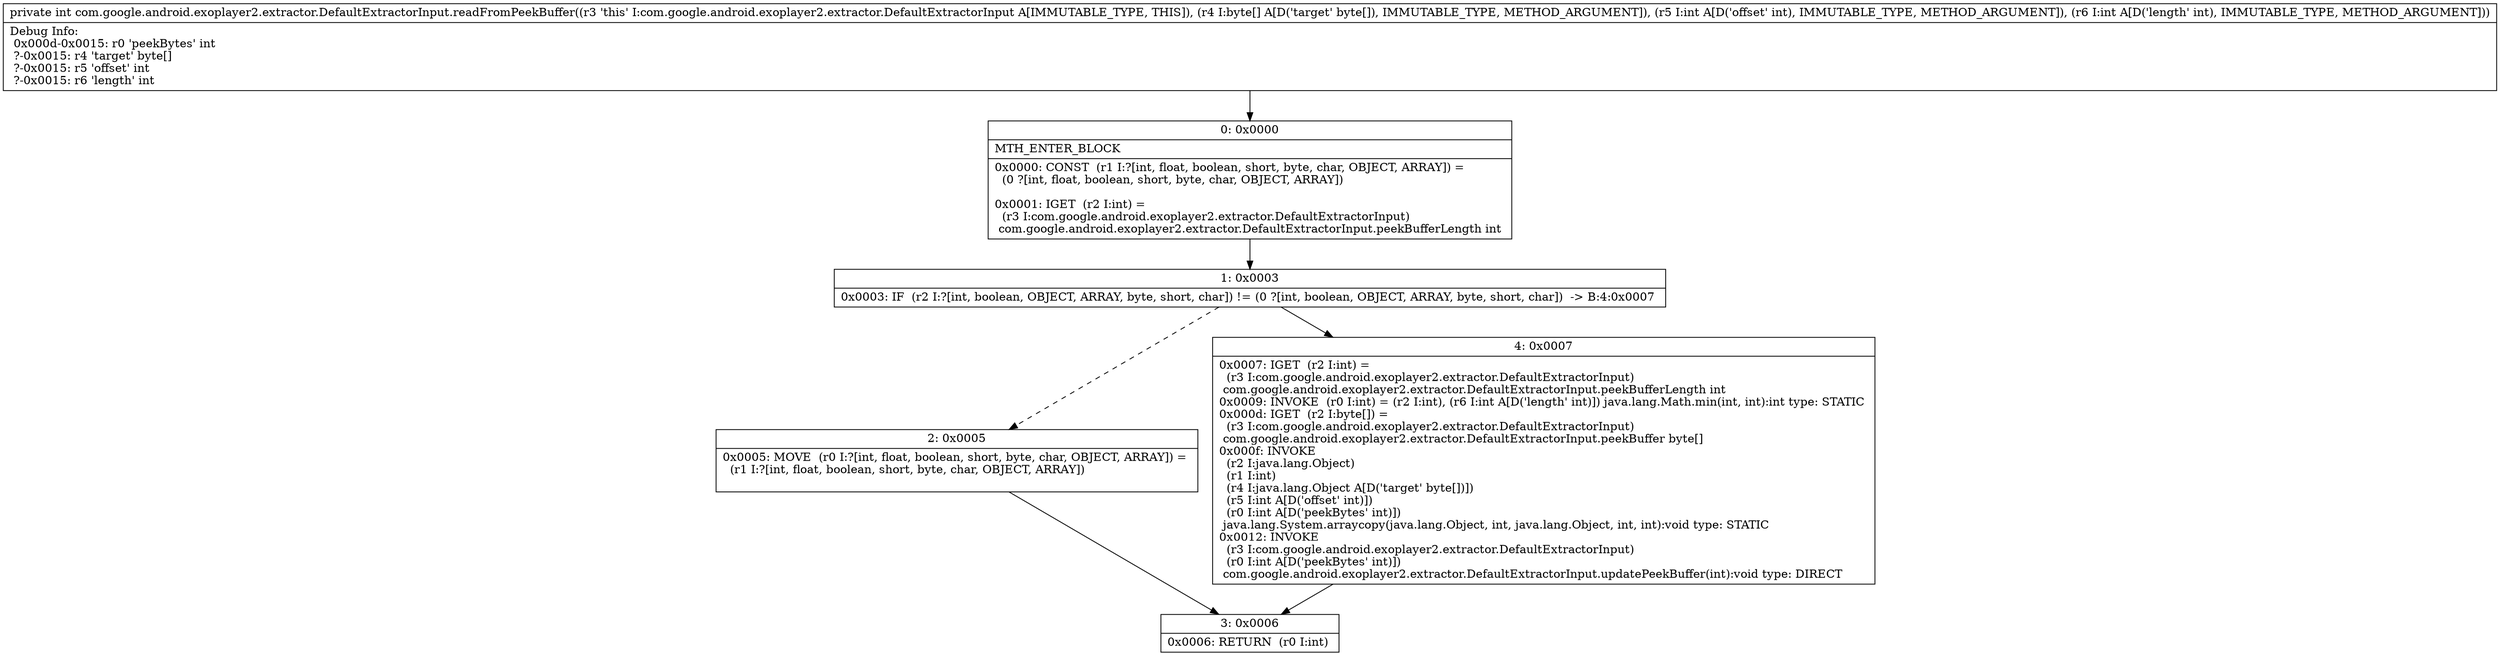 digraph "CFG forcom.google.android.exoplayer2.extractor.DefaultExtractorInput.readFromPeekBuffer([BII)I" {
Node_0 [shape=record,label="{0\:\ 0x0000|MTH_ENTER_BLOCK\l|0x0000: CONST  (r1 I:?[int, float, boolean, short, byte, char, OBJECT, ARRAY]) = \l  (0 ?[int, float, boolean, short, byte, char, OBJECT, ARRAY])\l \l0x0001: IGET  (r2 I:int) = \l  (r3 I:com.google.android.exoplayer2.extractor.DefaultExtractorInput)\l com.google.android.exoplayer2.extractor.DefaultExtractorInput.peekBufferLength int \l}"];
Node_1 [shape=record,label="{1\:\ 0x0003|0x0003: IF  (r2 I:?[int, boolean, OBJECT, ARRAY, byte, short, char]) != (0 ?[int, boolean, OBJECT, ARRAY, byte, short, char])  \-\> B:4:0x0007 \l}"];
Node_2 [shape=record,label="{2\:\ 0x0005|0x0005: MOVE  (r0 I:?[int, float, boolean, short, byte, char, OBJECT, ARRAY]) = \l  (r1 I:?[int, float, boolean, short, byte, char, OBJECT, ARRAY])\l \l}"];
Node_3 [shape=record,label="{3\:\ 0x0006|0x0006: RETURN  (r0 I:int) \l}"];
Node_4 [shape=record,label="{4\:\ 0x0007|0x0007: IGET  (r2 I:int) = \l  (r3 I:com.google.android.exoplayer2.extractor.DefaultExtractorInput)\l com.google.android.exoplayer2.extractor.DefaultExtractorInput.peekBufferLength int \l0x0009: INVOKE  (r0 I:int) = (r2 I:int), (r6 I:int A[D('length' int)]) java.lang.Math.min(int, int):int type: STATIC \l0x000d: IGET  (r2 I:byte[]) = \l  (r3 I:com.google.android.exoplayer2.extractor.DefaultExtractorInput)\l com.google.android.exoplayer2.extractor.DefaultExtractorInput.peekBuffer byte[] \l0x000f: INVOKE  \l  (r2 I:java.lang.Object)\l  (r1 I:int)\l  (r4 I:java.lang.Object A[D('target' byte[])])\l  (r5 I:int A[D('offset' int)])\l  (r0 I:int A[D('peekBytes' int)])\l java.lang.System.arraycopy(java.lang.Object, int, java.lang.Object, int, int):void type: STATIC \l0x0012: INVOKE  \l  (r3 I:com.google.android.exoplayer2.extractor.DefaultExtractorInput)\l  (r0 I:int A[D('peekBytes' int)])\l com.google.android.exoplayer2.extractor.DefaultExtractorInput.updatePeekBuffer(int):void type: DIRECT \l}"];
MethodNode[shape=record,label="{private int com.google.android.exoplayer2.extractor.DefaultExtractorInput.readFromPeekBuffer((r3 'this' I:com.google.android.exoplayer2.extractor.DefaultExtractorInput A[IMMUTABLE_TYPE, THIS]), (r4 I:byte[] A[D('target' byte[]), IMMUTABLE_TYPE, METHOD_ARGUMENT]), (r5 I:int A[D('offset' int), IMMUTABLE_TYPE, METHOD_ARGUMENT]), (r6 I:int A[D('length' int), IMMUTABLE_TYPE, METHOD_ARGUMENT]))  | Debug Info:\l  0x000d\-0x0015: r0 'peekBytes' int\l  ?\-0x0015: r4 'target' byte[]\l  ?\-0x0015: r5 'offset' int\l  ?\-0x0015: r6 'length' int\l}"];
MethodNode -> Node_0;
Node_0 -> Node_1;
Node_1 -> Node_2[style=dashed];
Node_1 -> Node_4;
Node_2 -> Node_3;
Node_4 -> Node_3;
}

